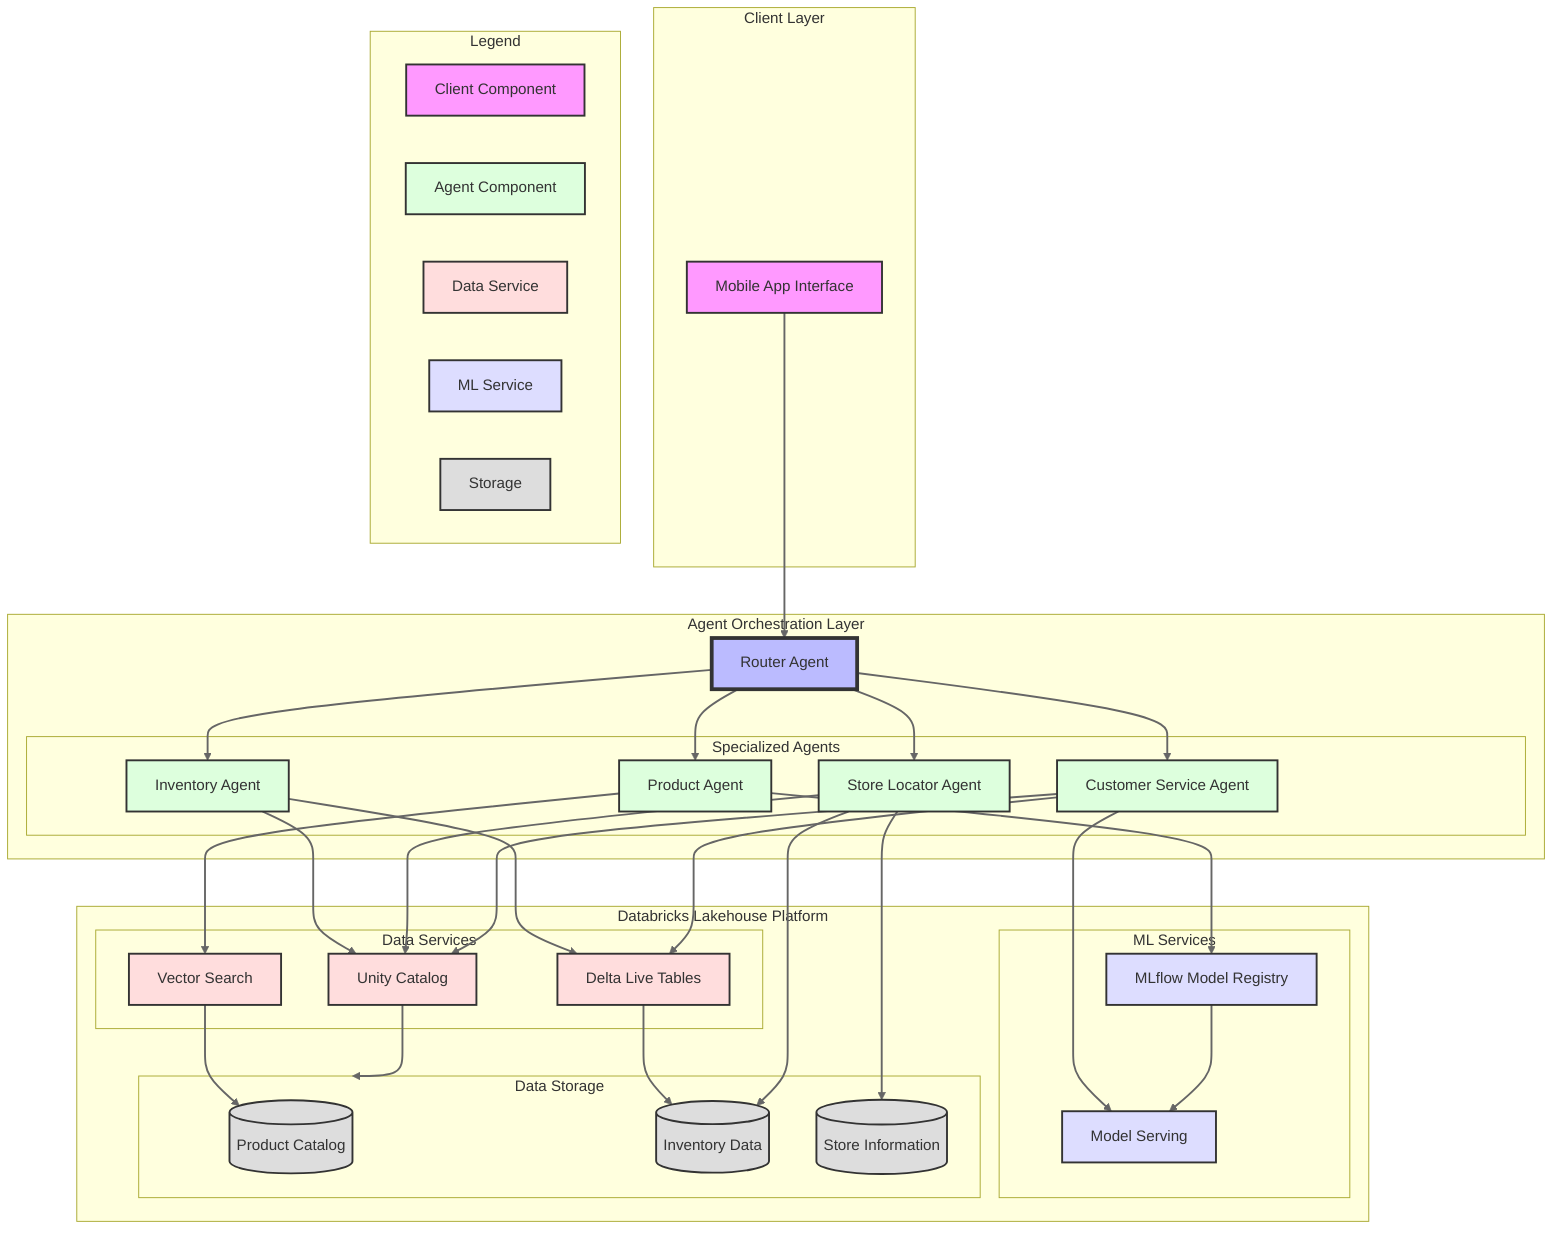 graph TB
    %% Client Layer
    subgraph Client["Client Layer"]
        MA[Mobile App Interface]
        style MA fill:#f9f,stroke:#333,stroke-width:2px
    end

    %% Agent Layer
    subgraph Agents["Agent Orchestration Layer"]
        RA[Router Agent]
        style RA fill:#bbf,stroke:#333,stroke-width:4px
        
        subgraph SpecializedAgents["Specialized Agents"]
            IA[Inventory Agent]
            PA[Product Agent]
            SA[Store Locator Agent]
            CSA[Customer Service Agent]
            style IA fill:#dfd,stroke:#333,stroke-width:2px
            style PA fill:#dfd,stroke:#333,stroke-width:2px
            style SA fill:#dfd,stroke:#333,stroke-width:2px
            style CSA fill:#dfd,stroke:#333,stroke-width:2px
        end
    end

    %% Databricks Platform Layer
    subgraph Databricks["Databricks Lakehouse Platform"]
        subgraph DataServices["Data Services"]
            DLT[Delta Live Tables]
            UC[Unity Catalog]
            VS[Vector Search]
            style DLT fill:#fdd,stroke:#333,stroke-width:2px
            style UC fill:#fdd,stroke:#333,stroke-width:2px
            style VS fill:#fdd,stroke:#333,stroke-width:2px
        end

        subgraph MLServices["ML Services"]
            MLflow[MLflow Model Registry]
            MS[Model Serving]
            style MLflow fill:#ddf,stroke:#333,stroke-width:2px
            style MS fill:#ddf,stroke:#333,stroke-width:2px
        end

        subgraph Storage["Data Storage"]
            Products[(Product Catalog)]
            Inventory[(Inventory Data)]
            Stores[(Store Information)]
            style Products fill:#ddd,stroke:#333,stroke-width:2px
            style Inventory fill:#ddd,stroke:#333,stroke-width:2px
            style Stores fill:#ddd,stroke:#333,stroke-width:2px
        end
    end

    %% Connections
    MA --> RA
    RA --> IA & PA & SA & CSA

    %% Inventory Agent Connections
    IA --> DLT
    IA --> UC
    DLT --> Inventory

    %% Product Agent Connections
    PA --> VS
    PA --> MLflow
    VS --> Products

    %% Store Locator Agent Connections
    SA --> UC
    SA --> Stores
    SA --> Inventory

    %% Customer Service Agent Connections
    CSA --> UC
    CSA --> DLT
    CSA --> MS

    %% Data Service Connections
    UC --> Storage
    MLflow --> MS

    %% Styling
    classDef default fill:#fff,stroke:#333,stroke-width:1px
    classDef highlight fill:#f96,stroke:#333,stroke-width:4px
    
    %% Labels
    linkStyle default stroke:#666,stroke-width:2px
    
    %% Notes
    subgraph Legend
        direction LR
        Client_Component[Client Component]
        Agent_Component[Agent Component]
        Data_Service[Data Service]
        ML_Service[ML Service]
        Storage_Component[Storage]
        
        style Client_Component fill:#f9f,stroke:#333,stroke-width:2px
        style Agent_Component fill:#dfd,stroke:#333,stroke-width:2px
        style Data_Service fill:#fdd,stroke:#333,stroke-width:2px
        style ML_Service fill:#ddf,stroke:#333,stroke-width:2px
        style Storage_Component fill:#ddd,stroke:#333,stroke-width:2px
    end
